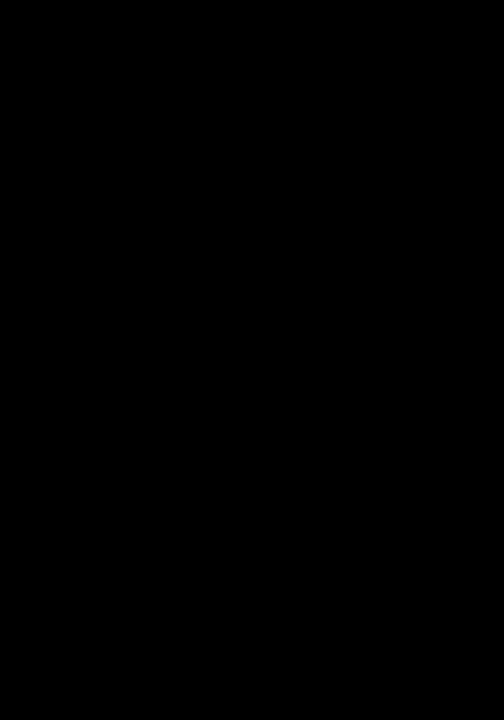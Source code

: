 #set datafile separator ",";

set terminal postscript "Helvetica" 20
set terminal postscript color
set terminal postscript eps enhanced
set output '1node_both.eps'

#set xrange [0:0.8]
set yrange [0:0.9]

#set logscale y
set xlabel "Sleep time (s)"
set ylabel "Wait time (s)"

set key left

plot "data" u 1:2 title col with linespoints lt -1,\
"" u 1:3 title col with linespoints lt -1,\
"" u 1:4 title col with linespoints lt -1,\
"" u 1:5 title col with linespoints lt -1,\
(x+0.01)/2.0 title "model (simulation)" with linespoints lt -1,\
(x+0.3)/2.0 title "model (prototype)" with linespoints lt -1
